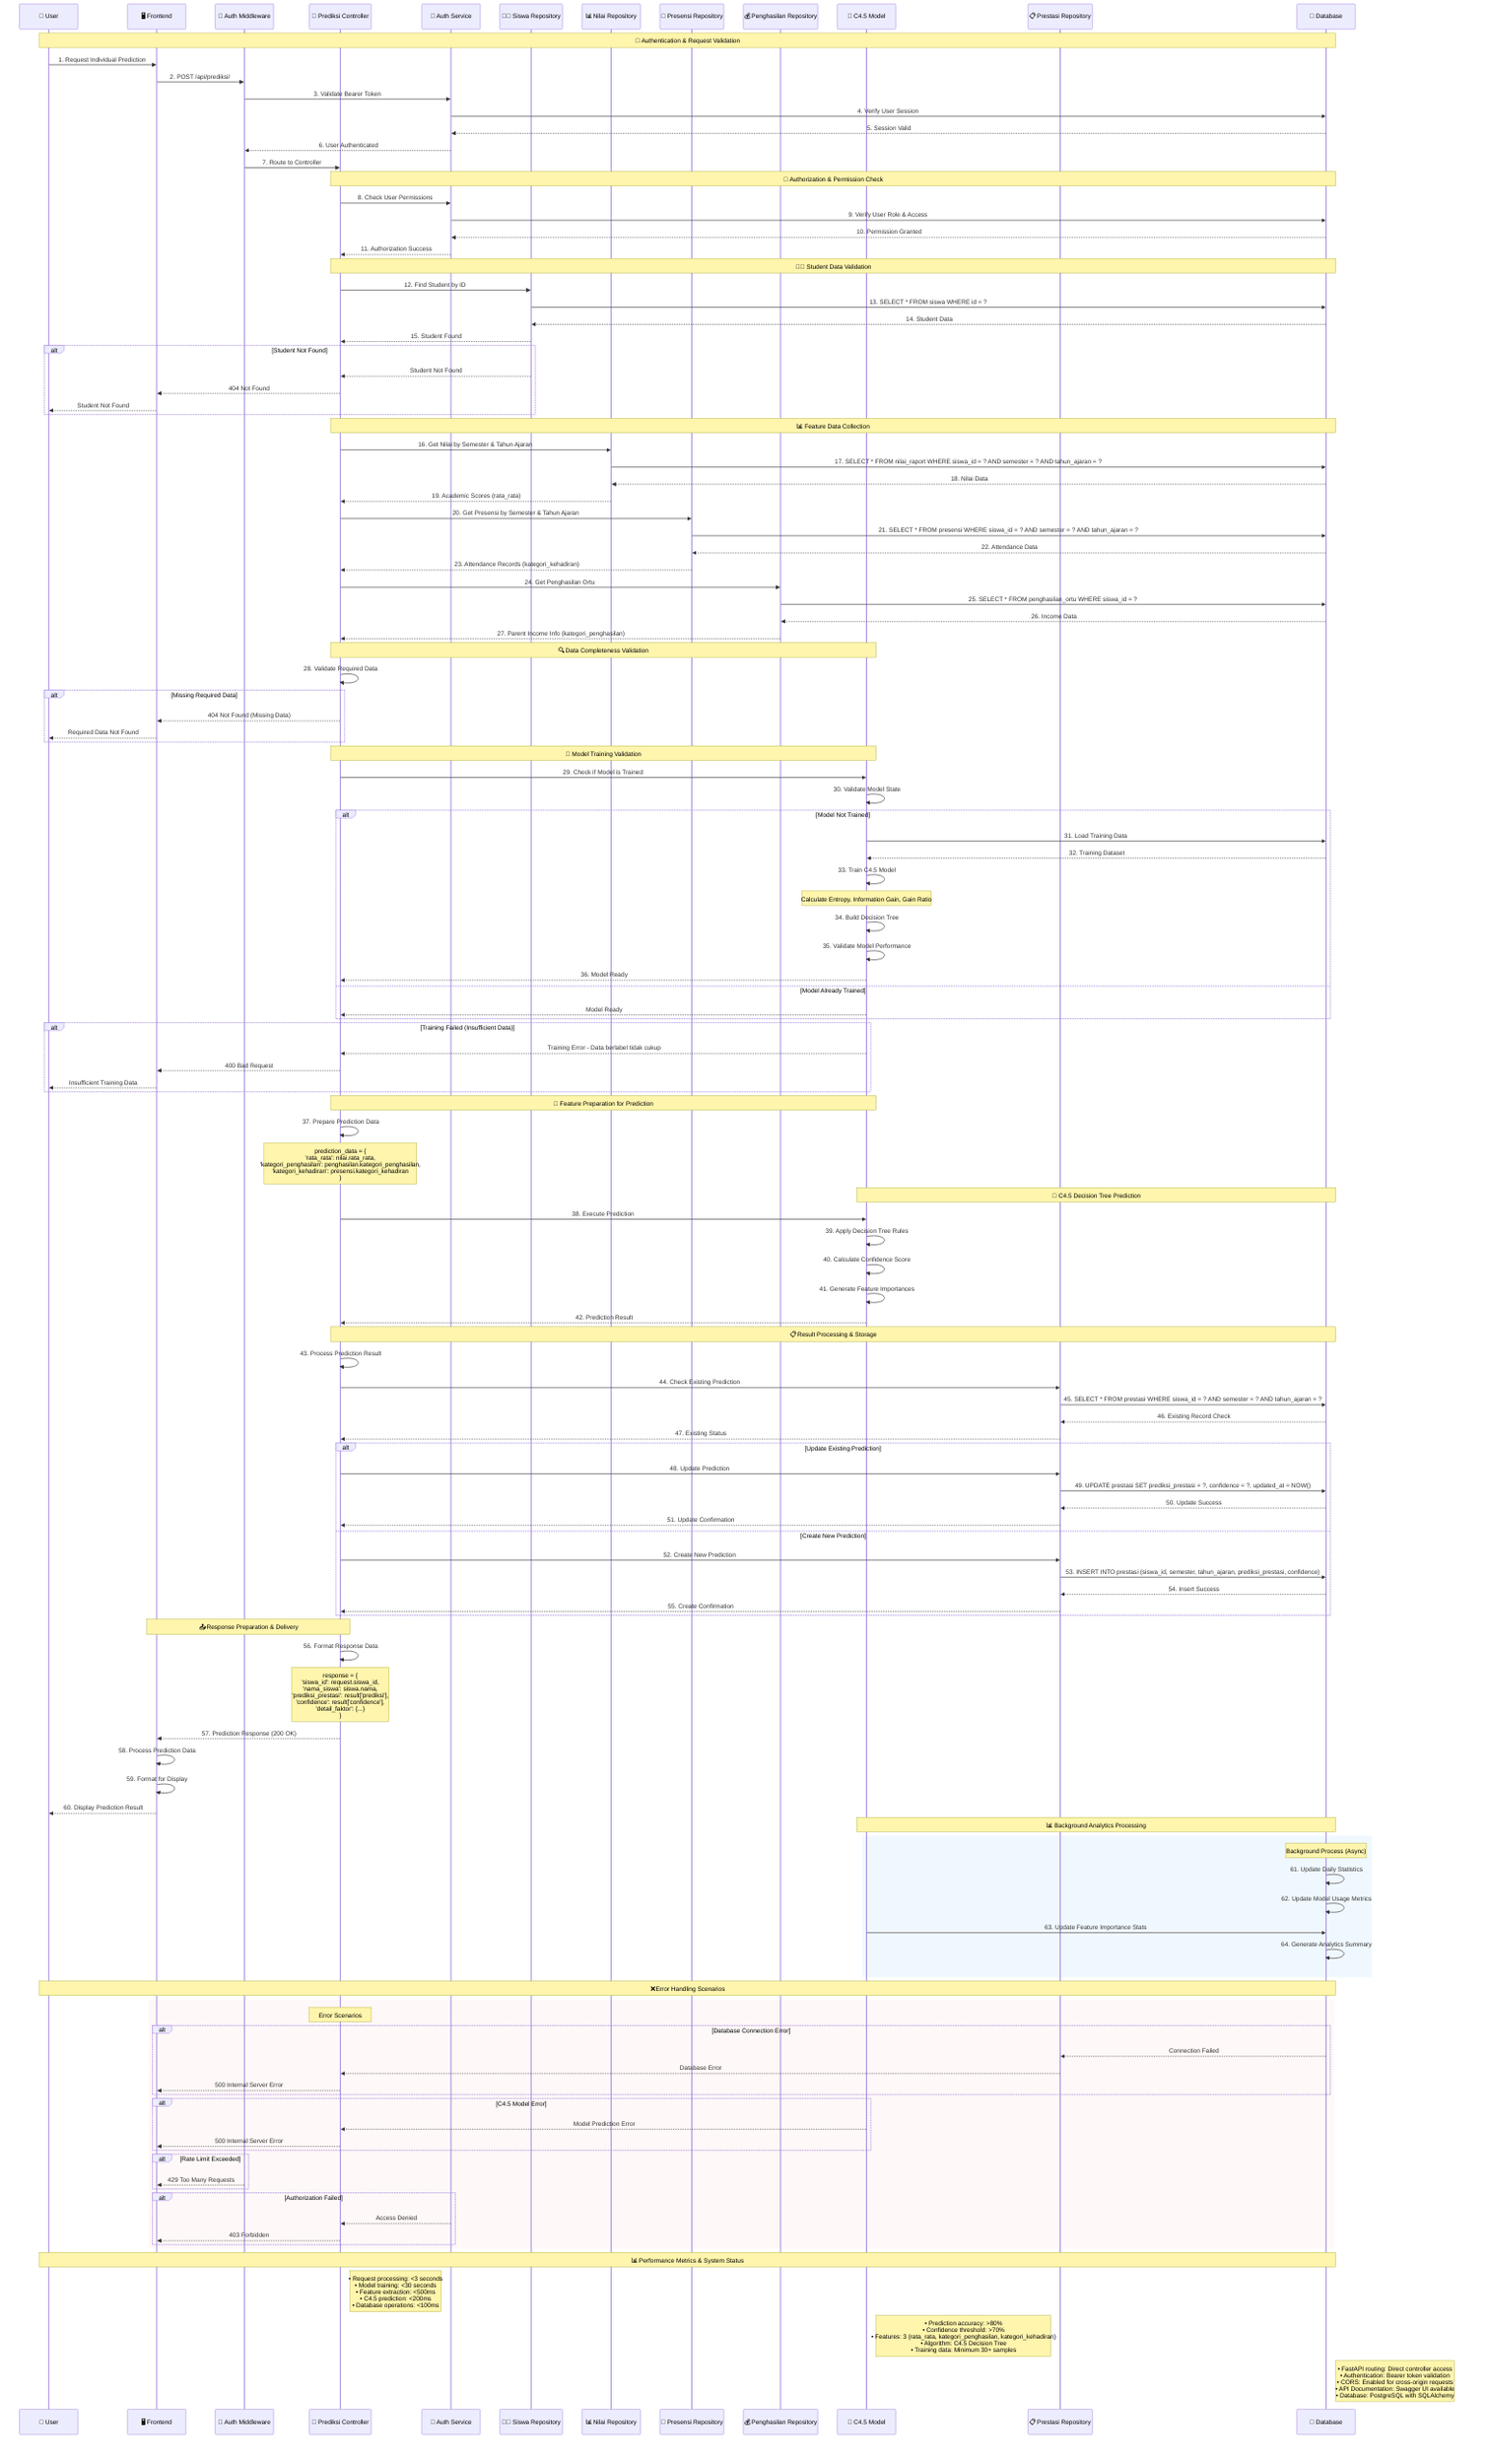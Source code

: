 sequenceDiagram
    participant User as 👤 User
    participant Frontend as 🖥️ Frontend
    participant AuthMiddleware as 🔐 Auth Middleware
    participant PrediksiController as 🎯 Prediksi Controller
    participant AuthService as 🔑 Auth Service
    participant SiswaRepository as 👨‍🎓 Siswa Repository
    participant NilaiRepository as 📊 Nilai Repository
    participant PresensiRepository as 📅 Presensi Repository
    participant PenghasilanRepository as 💰 Penghasilan Repository
    participant C45Model as 🧠 C4.5 Model
    participant PrestasiRepository as 📋 Prestasi Repository
    participant Database as 💾 Database

    %% Authentication & Request Initiation
    Note over User, Database: 🔐 Authentication & Request Validation
    User->>Frontend: 1. Request Individual Prediction
    Frontend->>AuthMiddleware: 2. POST /api/prediksi/
    AuthMiddleware->>AuthService: 3. Validate Bearer Token
    AuthService->>Database: 4. Verify User Session
    Database-->>AuthService: 5. Session Valid
    AuthService-->>AuthMiddleware: 6. User Authenticated
    AuthMiddleware->>PrediksiController: 7. Route to Controller

    %% Authorization Check
    Note over PrediksiController, Database: 👥 Authorization & Permission Check
    PrediksiController->>AuthService: 8. Check User Permissions
    AuthService->>Database: 9. Verify User Role & Access
    Database-->>AuthService: 10. Permission Granted
    AuthService-->>PrediksiController: 11. Authorization Success

    %% Student Data Validation
    Note over PrediksiController, Database: 👨‍🎓 Student Data Validation
    PrediksiController->>SiswaRepository: 12. Find Student by ID
    SiswaRepository->>Database: 13. SELECT * FROM siswa WHERE id = ?
    Database-->>SiswaRepository: 14. Student Data
    SiswaRepository-->>PrediksiController: 15. Student Found

    alt Student Not Found
        SiswaRepository-->>PrediksiController: Student Not Found
        PrediksiController-->>Frontend: 404 Not Found
        Frontend-->>User: Student Not Found
    end

    %% Feature Data Collection
    Note over PrediksiController, Database: 📊 Feature Data Collection
    
    %% Academic Scores (Nilai Raport)
    PrediksiController->>NilaiRepository: 16. Get Nilai by Semester & Tahun Ajaran
    NilaiRepository->>Database: 17. SELECT * FROM nilai_raport WHERE siswa_id = ? AND semester = ? AND tahun_ajaran = ?
    Database-->>NilaiRepository: 18. Nilai Data
    NilaiRepository-->>PrediksiController: 19. Academic Scores (rata_rata)

    %% Attendance Data (Presensi)
    PrediksiController->>PresensiRepository: 20. Get Presensi by Semester & Tahun Ajaran
    PresensiRepository->>Database: 21. SELECT * FROM presensi WHERE siswa_id = ? AND semester = ? AND tahun_ajaran = ?
    Database-->>PresensiRepository: 22. Attendance Data
    PresensiRepository-->>PrediksiController: 23. Attendance Records (kategori_kehadiran)

    %% Parent Income Data (Penghasilan Ortu)
    PrediksiController->>PenghasilanRepository: 24. Get Penghasilan Ortu
    PenghasilanRepository->>Database: 25. SELECT * FROM penghasilan_ortu WHERE siswa_id = ?
    Database-->>PenghasilanRepository: 26. Income Data
    PenghasilanRepository-->>PrediksiController: 27. Parent Income Info (kategori_penghasilan)

    %% Data Completeness Check
    Note over PrediksiController, C45Model: 🔍 Data Completeness Validation
    PrediksiController->>PrediksiController: 28. Validate Required Data
    
    alt Missing Required Data
        PrediksiController-->>Frontend: 404 Not Found (Missing Data)
        Frontend-->>User: Required Data Not Found
    end

    %% Model Training Check
    Note over PrediksiController, C45Model: 🤖 Model Training Validation
    PrediksiController->>C45Model: 29. Check if Model is Trained
    C45Model->>C45Model: 30. Validate Model State
    
    alt Model Not Trained
        C45Model->>Database: 31. Load Training Data
        Database-->>C45Model: 32. Training Dataset
        C45Model->>C45Model: 33. Train C4.5 Model
        Note over C45Model: Calculate Entropy, Information Gain, Gain Ratio
        C45Model->>C45Model: 34. Build Decision Tree
        C45Model->>C45Model: 35. Validate Model Performance
        C45Model-->>PrediksiController: 36. Model Ready
    else Model Already Trained
        C45Model-->>PrediksiController: Model Ready
    end

    alt Training Failed (Insufficient Data)
        C45Model-->>PrediksiController: Training Error - Data berlabel tidak cukup
        PrediksiController-->>Frontend: 400 Bad Request
        Frontend-->>User: Insufficient Training Data
    end

    %% Feature Preparation
    Note over PrediksiController, C45Model: 🔧 Feature Preparation for Prediction
    PrediksiController->>PrediksiController: 37. Prepare Prediction Data
    Note over PrediksiController: prediction_data = {<br/>'rata_rata': nilai.rata_rata,<br/>'kategori_penghasilan': penghasilan.kategori_penghasilan,<br/>'kategori_kehadiran': presensi.kategori_kehadiran<br/>}

    %% Execute C4.5 Prediction
    Note over C45Model, Database: 🎯 C4.5 Decision Tree Prediction
    PrediksiController->>C45Model: 38. Execute Prediction
    C45Model->>C45Model: 39. Apply Decision Tree Rules
    C45Model->>C45Model: 40. Calculate Confidence Score
    C45Model->>C45Model: 41. Generate Feature Importances
    C45Model-->>PrediksiController: 42. Prediction Result

    %% Result Processing & Storage
    Note over PrediksiController, Database: 📋 Result Processing & Storage
    PrediksiController->>PrediksiController: 43. Process Prediction Result
    PrediksiController->>PrestasiRepository: 44. Check Existing Prediction
    PrestasiRepository->>Database: 45. SELECT * FROM prestasi WHERE siswa_id = ? AND semester = ? AND tahun_ajaran = ?
    Database-->>PrestasiRepository: 46. Existing Record Check
    PrestasiRepository-->>PrediksiController: 47. Existing Status

    alt Update Existing Prediction
        PrediksiController->>PrestasiRepository: 48. Update Prediction
        PrestasiRepository->>Database: 49. UPDATE prestasi SET prediksi_prestasi = ?, confidence = ?, updated_at = NOW()
        Database-->>PrestasiRepository: 50. Update Success
        PrestasiRepository-->>PrediksiController: 51. Update Confirmation
    else Create New Prediction
        PrediksiController->>PrestasiRepository: 52. Create New Prediction
        PrestasiRepository->>Database: 53. INSERT INTO prestasi (siswa_id, semester, tahun_ajaran, prediksi_prestasi, confidence)
        Database-->>PrestasiRepository: 54. Insert Success
        PrestasiRepository-->>PrediksiController: 55. Create Confirmation
    end

    %% Response Preparation
    Note over PrediksiController, Frontend: 📤 Response Preparation & Delivery
    PrediksiController->>PrediksiController: 56. Format Response Data
    Note over PrediksiController: response = {<br/>'siswa_id': request.siswa_id,<br/>'nama_siswa': siswa.nama,<br/>'prediksi_prestasi': result['prediksi'],<br/>'confidence': result['confidence'],<br/>'detail_faktor': {...}<br/>}
    
    PrediksiController-->>Frontend: 57. Prediction Response (200 OK)

    %% Frontend Processing
    Frontend->>Frontend: 58. Process Prediction Data
    Frontend->>Frontend: 59. Format for Display
    Frontend-->>User: 60. Display Prediction Result

    %% Background Analytics Update
    Note over Database, C45Model: 📊 Background Analytics Processing
    rect rgb(240, 248, 255)
        Note over Database: Background Process (Async)
        Database->>Database: 61. Update Daily Statistics
        Database->>Database: 62. Update Model Usage Metrics
        C45Model->>Database: 63. Update Feature Importance Stats
        Database->>Database: 64. Generate Analytics Summary
    end

    %% Error Handling Flow (Alternative)
    Note over User, Database: ❌ Error Handling Scenarios
    rect rgb(255, 248, 248)
        Note over PrediksiController: Error Scenarios
        alt Database Connection Error
            Database-->>PrestasiRepository: Connection Failed
            PrestasiRepository-->>PrediksiController: Database Error
            PrediksiController-->>Frontend: 500 Internal Server Error
        end
        
        alt C4.5 Model Error
            C45Model-->>PrediksiController: Model Prediction Error
            PrediksiController-->>Frontend: 500 Internal Server Error
        end
        
        alt Rate Limit Exceeded
            AuthMiddleware-->>Frontend: 429 Too Many Requests
        end
        
        alt Authorization Failed
            AuthService-->>PrediksiController: Access Denied
            PrediksiController-->>Frontend: 403 Forbidden
        end
    end

    %% Performance Metrics Summary
    Note over User, Database: 📊 Performance Metrics & System Status
    Note right of PrediksiController: • Request processing: <3 seconds<br/>• Model training: <30 seconds<br/>• Feature extraction: <500ms<br/>• C4.5 prediction: <200ms<br/>• Database operations: <100ms
    Note right of C45Model: • Prediction accuracy: >80%<br/>• Confidence threshold: >70%<br/>• Features: 3 (rata_rata, kategori_penghasilan, kategori_kehadiran)<br/>• Algorithm: C4.5 Decision Tree<br/>• Training data: Minimum 30+ samples
    Note right of Database: • FastAPI routing: Direct controller access<br/>• Authentication: Bearer token validation<br/>• CORS: Enabled for cross-origin requests<br/>• API Documentation: Swagger UI available<br/>• Database: PostgreSQL with SQLAlchemy